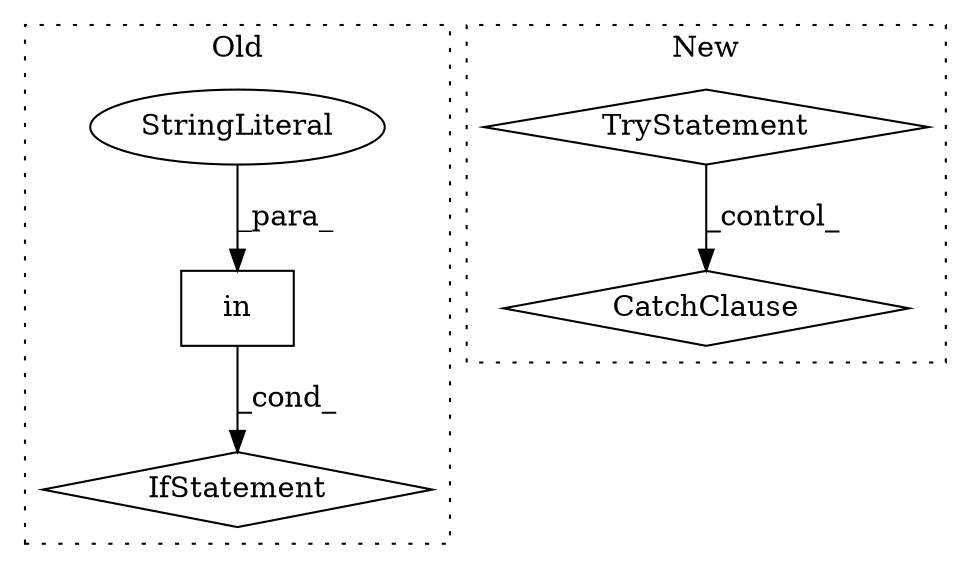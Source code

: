 digraph G {
subgraph cluster0 {
1 [label="in" a="105" s="4416" l="29" shape="box"];
4 [label="StringLiteral" a="45" s="4416" l="21" shape="ellipse"];
5 [label="IfStatement" a="25" s="4408,4445" l="8,2" shape="diamond"];
label = "Old";
style="dotted";
}
subgraph cluster1 {
2 [label="CatchClause" a="12" s="5464,5503" l="15,2" shape="diamond"];
3 [label="TryStatement" a="54" s="5381" l="4" shape="diamond"];
label = "New";
style="dotted";
}
1 -> 5 [label="_cond_"];
3 -> 2 [label="_control_"];
4 -> 1 [label="_para_"];
}